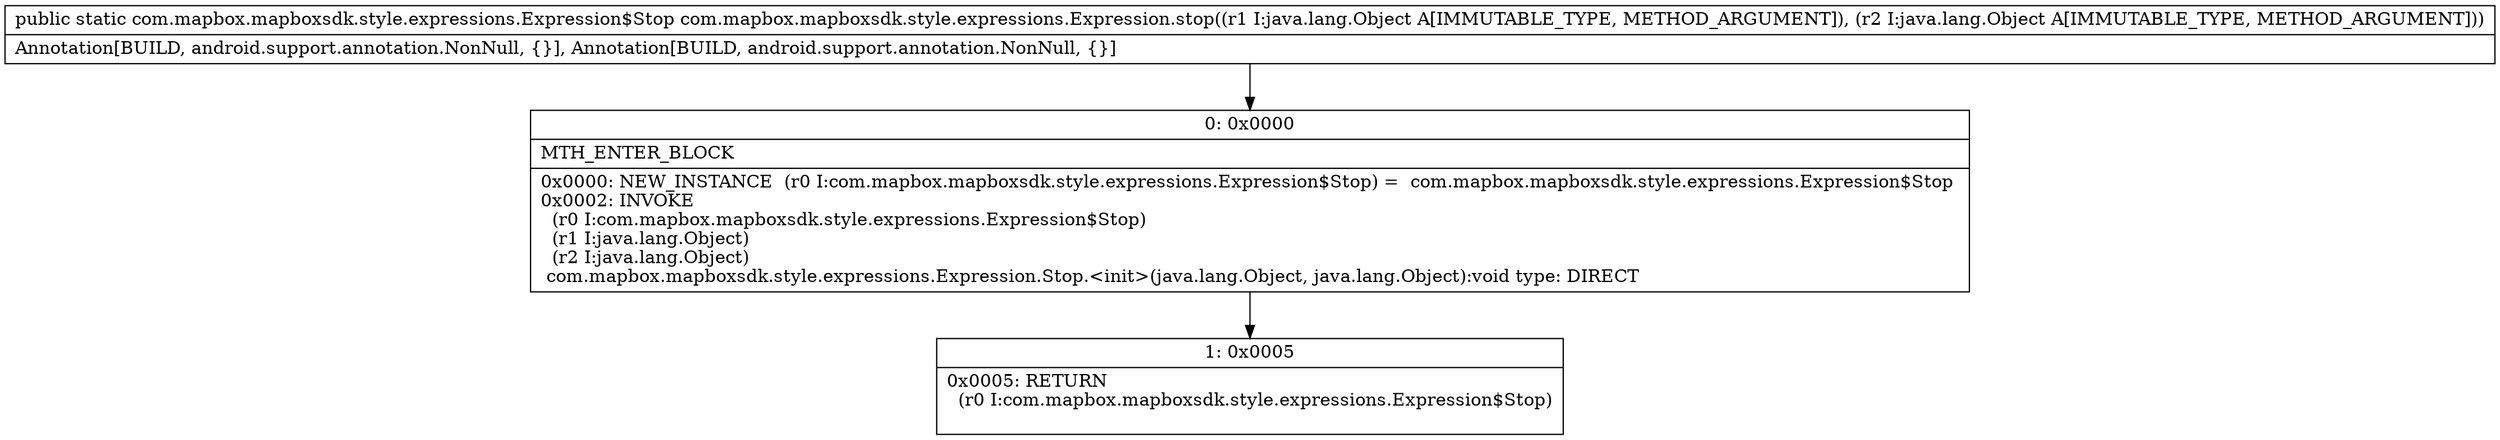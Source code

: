 digraph "CFG forcom.mapbox.mapboxsdk.style.expressions.Expression.stop(Ljava\/lang\/Object;Ljava\/lang\/Object;)Lcom\/mapbox\/mapboxsdk\/style\/expressions\/Expression$Stop;" {
Node_0 [shape=record,label="{0\:\ 0x0000|MTH_ENTER_BLOCK\l|0x0000: NEW_INSTANCE  (r0 I:com.mapbox.mapboxsdk.style.expressions.Expression$Stop) =  com.mapbox.mapboxsdk.style.expressions.Expression$Stop \l0x0002: INVOKE  \l  (r0 I:com.mapbox.mapboxsdk.style.expressions.Expression$Stop)\l  (r1 I:java.lang.Object)\l  (r2 I:java.lang.Object)\l com.mapbox.mapboxsdk.style.expressions.Expression.Stop.\<init\>(java.lang.Object, java.lang.Object):void type: DIRECT \l}"];
Node_1 [shape=record,label="{1\:\ 0x0005|0x0005: RETURN  \l  (r0 I:com.mapbox.mapboxsdk.style.expressions.Expression$Stop)\l \l}"];
MethodNode[shape=record,label="{public static com.mapbox.mapboxsdk.style.expressions.Expression$Stop com.mapbox.mapboxsdk.style.expressions.Expression.stop((r1 I:java.lang.Object A[IMMUTABLE_TYPE, METHOD_ARGUMENT]), (r2 I:java.lang.Object A[IMMUTABLE_TYPE, METHOD_ARGUMENT]))  | Annotation[BUILD, android.support.annotation.NonNull, \{\}], Annotation[BUILD, android.support.annotation.NonNull, \{\}]\l}"];
MethodNode -> Node_0;
Node_0 -> Node_1;
}

